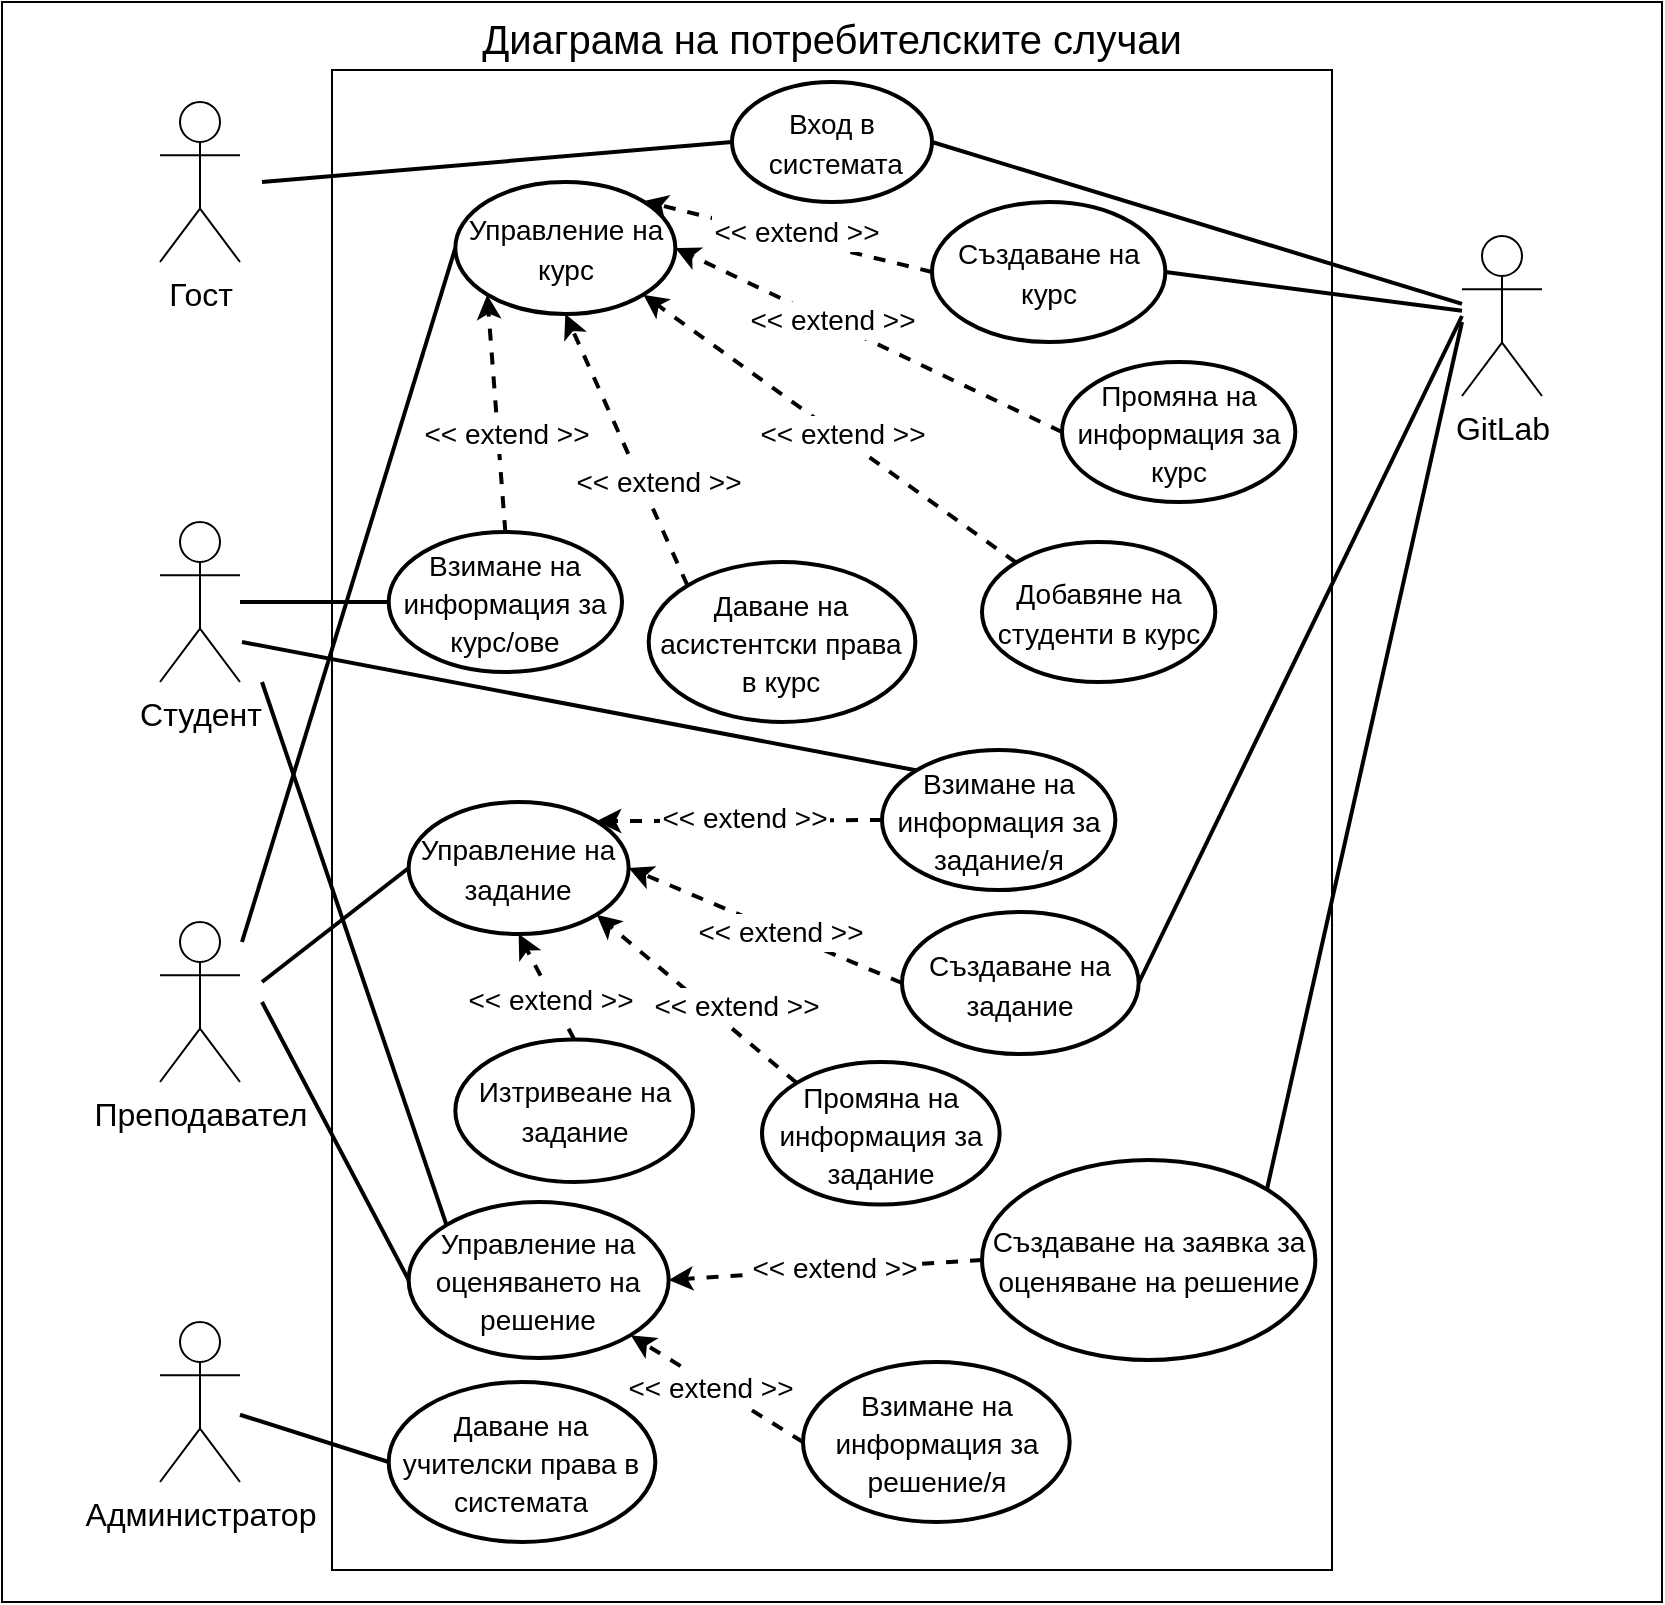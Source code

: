 <mxfile>
    <diagram id="EQRYSYXO0xNeM6f2s0Rq" name="Page-1">
        <mxGraphModel dx="698" dy="782" grid="1" gridSize="10" guides="1" tooltips="1" connect="1" arrows="1" fold="1" page="1" pageScale="1" pageWidth="850" pageHeight="1100" math="0" shadow="0">
            <root>
                <mxCell id="0"/>
                <mxCell id="1" parent="0"/>
                <mxCell id="2" value="&lt;font color=&quot;#000000&quot; style=&quot;font-size: 20px&quot;&gt;Диаграма на потребителските случаи&lt;/font&gt;" style="whiteSpace=wrap;html=1;fillColor=#FFFFFF;labelPosition=center;verticalLabelPosition=middle;align=center;verticalAlign=top;" parent="1" vertex="1">
                    <mxGeometry x="10" y="60" width="830" height="800" as="geometry"/>
                </mxCell>
                <mxCell id="46" value="" style="whiteSpace=wrap;html=1;labelBackgroundColor=none;labelBorderColor=#FFFFFF;fontSize=12;fontColor=#000000;strokeColor=#000000;fillColor=none;" parent="1" vertex="1">
                    <mxGeometry x="175" y="94" width="500" height="750" as="geometry"/>
                </mxCell>
                <mxCell id="3" value="&lt;font color=&quot;#000000&quot;&gt;&lt;span style=&quot;font-size: 16px&quot;&gt;Гост&lt;/span&gt;&lt;/font&gt;" style="shape=umlActor;verticalLabelPosition=bottom;verticalAlign=top;html=1;outlineConnect=0;strokeColor=#000000;" parent="1" vertex="1">
                    <mxGeometry x="89" y="110" width="40" height="80" as="geometry"/>
                </mxCell>
                <mxCell id="6" value="&lt;font color=&quot;#000000&quot; style=&quot;font-size: 16px&quot;&gt;Администратор&lt;/font&gt;" style="shape=umlActor;verticalLabelPosition=bottom;verticalAlign=top;html=1;outlineConnect=0;strokeColor=#000000;" parent="1" vertex="1">
                    <mxGeometry x="89" y="720" width="40" height="80" as="geometry"/>
                </mxCell>
                <mxCell id="7" value="&lt;font color=&quot;#000000&quot; style=&quot;font-size: 16px&quot;&gt;Преподавател&lt;/font&gt;" style="shape=umlActor;verticalLabelPosition=bottom;verticalAlign=top;html=1;outlineConnect=0;strokeColor=#000000;" parent="1" vertex="1">
                    <mxGeometry x="89" y="520" width="40" height="80" as="geometry"/>
                </mxCell>
                <mxCell id="8" value="&lt;font color=&quot;#000000&quot; style=&quot;font-size: 16px&quot;&gt;Студент&lt;/font&gt;" style="shape=umlActor;verticalLabelPosition=bottom;verticalAlign=top;html=1;outlineConnect=0;strokeColor=#000000;" parent="1" vertex="1">
                    <mxGeometry x="89" y="320" width="40" height="80" as="geometry"/>
                </mxCell>
                <mxCell id="9" value="&lt;font&gt;&lt;font style=&quot;font-size: 14px&quot;&gt;Управление на курс&lt;/font&gt;&lt;br&gt;&lt;/font&gt;" style="strokeWidth=2;html=1;shape=mxgraph.flowchart.start_1;whiteSpace=wrap;labelBackgroundColor=none;fontSize=16;fontColor=#000000;fillColor=none;strokeColor=#000000;" parent="1" vertex="1">
                    <mxGeometry x="236.67" y="150" width="110" height="66" as="geometry"/>
                </mxCell>
                <mxCell id="10" value="&lt;font style=&quot;font-size: 14px&quot;&gt;Създаване на курс&lt;/font&gt;" style="strokeWidth=2;html=1;shape=mxgraph.flowchart.start_1;whiteSpace=wrap;labelBackgroundColor=none;fontSize=16;fontColor=#000000;fillColor=none;strokeColor=#000000;" parent="1" vertex="1">
                    <mxGeometry x="475" y="160" width="116.67" height="70" as="geometry"/>
                </mxCell>
                <mxCell id="11" value="&lt;font style=&quot;font-size: 14px&quot;&gt;Взимане на информация за курс/ове&lt;/font&gt;" style="strokeWidth=2;html=1;shape=mxgraph.flowchart.start_1;whiteSpace=wrap;labelBackgroundColor=none;fontSize=16;fontColor=#000000;fillColor=none;strokeColor=#000000;" parent="1" vertex="1">
                    <mxGeometry x="203.34" y="325" width="116.67" height="70" as="geometry"/>
                </mxCell>
                <mxCell id="12" value="&lt;font style=&quot;font-size: 14px&quot;&gt;Промяна на информация за курс&lt;/font&gt;" style="strokeWidth=2;html=1;shape=mxgraph.flowchart.start_1;whiteSpace=wrap;labelBackgroundColor=none;fontSize=16;fontColor=#000000;fillColor=none;strokeColor=#000000;" parent="1" vertex="1">
                    <mxGeometry x="540" y="240" width="116.67" height="70" as="geometry"/>
                </mxCell>
                <mxCell id="13" value="" style="endArrow=classic;html=1;fontSize=12;fontColor=#000000;exitX=0;exitY=0.5;exitDx=0;exitDy=0;exitPerimeter=0;entryX=0.855;entryY=0.145;entryDx=0;entryDy=0;entryPerimeter=0;strokeColor=#000000;strokeWidth=2;dashed=1;labelBorderColor=none;" parent="1" source="10" target="9" edge="1">
                    <mxGeometry width="50" height="50" relative="1" as="geometry">
                        <mxPoint x="450" y="450" as="sourcePoint"/>
                        <mxPoint x="400" y="500" as="targetPoint"/>
                    </mxGeometry>
                </mxCell>
                <mxCell id="16" value="&lt;span style=&quot;background-color: rgb(255 , 255 , 255)&quot;&gt;&lt;font style=&quot;font-size: 14px&quot;&gt;&amp;lt;&amp;lt; extend &amp;gt;&amp;gt;&lt;/font&gt;&lt;/span&gt;" style="edgeLabel;html=1;align=center;verticalAlign=middle;resizable=0;points=[];fontSize=12;fontColor=#000000;labelBorderColor=#FFFFFF;" parent="13" vertex="1" connectable="0">
                    <mxGeometry x="0.222" relative="1" as="geometry">
                        <mxPoint x="20" y="1" as="offset"/>
                    </mxGeometry>
                </mxCell>
                <mxCell id="19" value="" style="endArrow=classic;html=1;fontSize=12;fontColor=#000000;exitX=0;exitY=0.5;exitDx=0;exitDy=0;exitPerimeter=0;entryX=1;entryY=0.5;entryDx=0;entryDy=0;entryPerimeter=0;strokeColor=#000000;strokeWidth=2;dashed=1;labelBorderColor=none;" parent="1" source="12" target="9" edge="1">
                    <mxGeometry width="50" height="50" relative="1" as="geometry">
                        <mxPoint x="440" y="370" as="sourcePoint"/>
                        <mxPoint x="330" y="350" as="targetPoint"/>
                    </mxGeometry>
                </mxCell>
                <mxCell id="20" value="&lt;span style=&quot;background-color: rgb(255 , 255 , 255)&quot;&gt;&lt;font style=&quot;font-size: 14px&quot;&gt;&amp;lt;&amp;lt; extend &amp;gt;&amp;gt;&lt;/font&gt;&lt;/span&gt;" style="edgeLabel;html=1;align=center;verticalAlign=middle;resizable=0;points=[];fontSize=12;fontColor=#000000;labelBorderColor=#FFFFFF;" parent="19" vertex="1" connectable="0">
                    <mxGeometry x="0.222" relative="1" as="geometry">
                        <mxPoint x="3" as="offset"/>
                    </mxGeometry>
                </mxCell>
                <mxCell id="21" value="&lt;font&gt;&lt;font style=&quot;font-size: 14px&quot;&gt;Управление на задание&lt;/font&gt;&lt;br&gt;&lt;/font&gt;" style="strokeWidth=2;html=1;shape=mxgraph.flowchart.start_1;whiteSpace=wrap;labelBackgroundColor=none;fontSize=16;fontColor=#000000;fillColor=none;strokeColor=#000000;" parent="1" vertex="1">
                    <mxGeometry x="213.33" y="460" width="110" height="66" as="geometry"/>
                </mxCell>
                <mxCell id="22" value="&lt;font style=&quot;font-size: 14px&quot;&gt;Създаване на задание&lt;/font&gt;" style="strokeWidth=2;html=1;shape=mxgraph.flowchart.start_1;whiteSpace=wrap;labelBackgroundColor=none;fontSize=16;fontColor=#000000;fillColor=none;strokeColor=#000000;" parent="1" vertex="1">
                    <mxGeometry x="460" y="515" width="118.33" height="71" as="geometry"/>
                </mxCell>
                <mxCell id="23" value="&lt;font style=&quot;font-size: 14px&quot;&gt;Взимане на информация за задание/я&lt;/font&gt;" style="strokeWidth=2;html=1;shape=mxgraph.flowchart.start_1;whiteSpace=wrap;labelBackgroundColor=none;fontSize=16;fontColor=#000000;fillColor=none;strokeColor=#000000;" parent="1" vertex="1">
                    <mxGeometry x="450" y="434" width="116.67" height="70" as="geometry"/>
                </mxCell>
                <mxCell id="24" value="&lt;font style=&quot;font-size: 14px&quot;&gt;Промяна на информация за задание&lt;/font&gt;" style="strokeWidth=2;html=1;shape=mxgraph.flowchart.start_1;whiteSpace=wrap;labelBackgroundColor=none;fontSize=16;fontColor=#000000;fillColor=none;strokeColor=#000000;" parent="1" vertex="1">
                    <mxGeometry x="390" y="590" width="118.83" height="71.3" as="geometry"/>
                </mxCell>
                <mxCell id="25" value="" style="endArrow=classic;html=1;fontSize=12;fontColor=#000000;exitX=0;exitY=0.5;exitDx=0;exitDy=0;exitPerimeter=0;entryX=1;entryY=0.5;entryDx=0;entryDy=0;entryPerimeter=0;strokeColor=#000000;strokeWidth=2;dashed=1;labelBorderColor=none;" parent="1" source="22" target="21" edge="1">
                    <mxGeometry width="50" height="50" relative="1" as="geometry">
                        <mxPoint x="460" y="660" as="sourcePoint"/>
                        <mxPoint x="410" y="710" as="targetPoint"/>
                    </mxGeometry>
                </mxCell>
                <mxCell id="26" value="&lt;span style=&quot;background-color: rgb(255 , 255 , 255)&quot;&gt;&lt;font style=&quot;font-size: 14px&quot;&gt;&amp;lt;&amp;lt; extend &amp;gt;&amp;gt;&lt;/font&gt;&lt;/span&gt;" style="edgeLabel;html=1;align=center;verticalAlign=middle;resizable=0;points=[];fontSize=12;fontColor=#000000;labelBorderColor=#FFFFFF;" parent="25" vertex="1" connectable="0">
                    <mxGeometry x="0.222" relative="1" as="geometry">
                        <mxPoint x="22" y="9" as="offset"/>
                    </mxGeometry>
                </mxCell>
                <mxCell id="27" value="" style="endArrow=classic;html=1;fontSize=12;fontColor=#000000;exitX=0;exitY=0.5;exitDx=0;exitDy=0;exitPerimeter=0;entryX=0.855;entryY=0.145;entryDx=0;entryDy=0;entryPerimeter=0;strokeColor=#000000;strokeWidth=2;dashed=1;labelBorderColor=none;" parent="1" source="23" target="21" edge="1">
                    <mxGeometry width="50" height="50" relative="1" as="geometry">
                        <mxPoint x="434.5" y="611.3" as="sourcePoint"/>
                        <mxPoint x="330.0" y="640" as="targetPoint"/>
                    </mxGeometry>
                </mxCell>
                <mxCell id="28" value="&lt;span style=&quot;background-color: rgb(255 , 255 , 255)&quot;&gt;&lt;font style=&quot;font-size: 14px&quot;&gt;&amp;lt;&amp;lt; extend &amp;gt;&amp;gt;&lt;/font&gt;&lt;/span&gt;" style="edgeLabel;html=1;align=center;verticalAlign=middle;resizable=0;points=[];fontSize=12;fontColor=#000000;labelBorderColor=#FFFFFF;" parent="27" vertex="1" connectable="0">
                    <mxGeometry x="0.222" relative="1" as="geometry">
                        <mxPoint x="18" y="-2" as="offset"/>
                    </mxGeometry>
                </mxCell>
                <mxCell id="29" value="" style="endArrow=classic;html=1;fontSize=12;fontColor=#000000;exitX=0.145;exitY=0.145;exitDx=0;exitDy=0;exitPerimeter=0;entryX=0.855;entryY=0.855;entryDx=0;entryDy=0;entryPerimeter=0;strokeColor=#000000;strokeWidth=2;dashed=1;labelBorderColor=none;" parent="1" source="24" target="21" edge="1">
                    <mxGeometry width="50" height="50" relative="1" as="geometry">
                        <mxPoint x="450" y="580" as="sourcePoint"/>
                        <mxPoint x="340" y="560" as="targetPoint"/>
                    </mxGeometry>
                </mxCell>
                <mxCell id="30" value="&lt;span style=&quot;background-color: rgb(255 , 255 , 255)&quot;&gt;&lt;font style=&quot;font-size: 14px&quot;&gt;&amp;lt;&amp;lt; extend &amp;gt;&amp;gt;&lt;/font&gt;&lt;/span&gt;" style="edgeLabel;html=1;align=center;verticalAlign=middle;resizable=0;points=[];fontSize=12;fontColor=#000000;labelBorderColor=#FFFFFF;" parent="29" vertex="1" connectable="0">
                    <mxGeometry x="0.222" relative="1" as="geometry">
                        <mxPoint x="30" y="13" as="offset"/>
                    </mxGeometry>
                </mxCell>
                <mxCell id="31" value="&lt;font style=&quot;font-size: 14px&quot;&gt;Изтривеане на задание&lt;/font&gt;" style="strokeWidth=2;html=1;shape=mxgraph.flowchart.start_1;whiteSpace=wrap;labelBackgroundColor=none;fontSize=16;fontColor=#000000;fillColor=none;strokeColor=#000000;" parent="1" vertex="1">
                    <mxGeometry x="236.67" y="578.7" width="118.83" height="71.3" as="geometry"/>
                </mxCell>
                <mxCell id="32" value="" style="endArrow=classic;html=1;fontSize=12;fontColor=#000000;exitX=0.5;exitY=0;exitDx=0;exitDy=0;exitPerimeter=0;entryX=0.5;entryY=1;entryDx=0;entryDy=0;entryPerimeter=0;strokeColor=#000000;strokeWidth=2;dashed=1;labelBorderColor=none;" parent="1" source="31" target="21" edge="1">
                    <mxGeometry width="50" height="50" relative="1" as="geometry">
                        <mxPoint x="394.5" y="648.7" as="sourcePoint"/>
                        <mxPoint x="300.0" y="600" as="targetPoint"/>
                    </mxGeometry>
                </mxCell>
                <mxCell id="33" value="&lt;span style=&quot;background-color: rgb(255 , 255 , 255)&quot;&gt;&lt;font style=&quot;font-size: 14px&quot;&gt;&amp;lt;&amp;lt; extend &amp;gt;&amp;gt;&lt;/font&gt;&lt;/span&gt;" style="edgeLabel;html=1;align=center;verticalAlign=middle;resizable=0;points=[];fontSize=12;fontColor=#000000;labelBorderColor=#FFFFFF;" parent="32" vertex="1" connectable="0">
                    <mxGeometry x="0.222" relative="1" as="geometry">
                        <mxPoint x="5" y="12" as="offset"/>
                    </mxGeometry>
                </mxCell>
                <mxCell id="34" value="&lt;font color=&quot;#000000&quot;&gt;&lt;span style=&quot;font-size: 16px&quot;&gt;GitLab&lt;/span&gt;&lt;/font&gt;" style="shape=umlActor;verticalLabelPosition=bottom;verticalAlign=top;html=1;outlineConnect=0;strokeColor=#000000;" parent="1" vertex="1">
                    <mxGeometry x="740" y="177" width="40" height="80" as="geometry"/>
                </mxCell>
                <mxCell id="35" value="&lt;font&gt;&lt;font style=&quot;font-size: 14px&quot;&gt;Управление на оценяването на решение&lt;/font&gt;&lt;br&gt;&lt;/font&gt;" style="strokeWidth=2;html=1;shape=mxgraph.flowchart.start_1;whiteSpace=wrap;labelBackgroundColor=none;fontSize=16;fontColor=#000000;fillColor=none;strokeColor=#000000;" parent="1" vertex="1">
                    <mxGeometry x="213.33" y="660" width="130" height="78" as="geometry"/>
                </mxCell>
                <mxCell id="36" value="&lt;font style=&quot;font-size: 14px&quot;&gt;Създаване на заявка за оценяване на решение&lt;/font&gt;" style="strokeWidth=2;html=1;shape=mxgraph.flowchart.start_1;whiteSpace=wrap;labelBackgroundColor=none;fontSize=16;fontColor=#000000;fillColor=none;strokeColor=#000000;" parent="1" vertex="1">
                    <mxGeometry x="500" y="639" width="166.67" height="100" as="geometry"/>
                </mxCell>
                <mxCell id="37" value="" style="endArrow=classic;html=1;fontSize=12;fontColor=#000000;exitX=0;exitY=0.5;exitDx=0;exitDy=0;exitPerimeter=0;entryX=1;entryY=0.5;entryDx=0;entryDy=0;entryPerimeter=0;strokeColor=#000000;strokeWidth=2;dashed=1;labelBorderColor=none;" parent="1" source="36" target="35" edge="1">
                    <mxGeometry width="50" height="50" relative="1" as="geometry">
                        <mxPoint x="480" y="900" as="sourcePoint"/>
                        <mxPoint x="325.5" y="738.7" as="targetPoint"/>
                    </mxGeometry>
                </mxCell>
                <mxCell id="38" value="&lt;span style=&quot;background-color: rgb(255 , 255 , 255)&quot;&gt;&lt;font style=&quot;font-size: 14px&quot;&gt;&amp;lt;&amp;lt; extend &amp;gt;&amp;gt;&lt;/font&gt;&lt;/span&gt;" style="edgeLabel;html=1;align=center;verticalAlign=middle;resizable=0;points=[];fontSize=12;fontColor=#000000;labelBorderColor=#FFFFFF;" parent="37" vertex="1" connectable="0">
                    <mxGeometry x="0.222" relative="1" as="geometry">
                        <mxPoint x="22" y="-2" as="offset"/>
                    </mxGeometry>
                </mxCell>
                <mxCell id="39" value="&lt;font style=&quot;font-size: 14px&quot;&gt;Взимане на информация за решение/я&lt;/font&gt;" style="strokeWidth=2;html=1;shape=mxgraph.flowchart.start_1;whiteSpace=wrap;labelBackgroundColor=none;fontSize=16;fontColor=#000000;fillColor=none;strokeColor=#000000;" parent="1" vertex="1">
                    <mxGeometry x="410.5" y="740" width="133.33" height="80" as="geometry"/>
                </mxCell>
                <mxCell id="40" value="" style="endArrow=classic;html=1;fontSize=12;fontColor=#000000;exitX=0;exitY=0.5;exitDx=0;exitDy=0;exitPerimeter=0;entryX=0.855;entryY=0.855;entryDx=0;entryDy=0;entryPerimeter=0;strokeColor=#000000;strokeWidth=2;dashed=1;labelBorderColor=none;" parent="1" source="39" target="35" edge="1">
                    <mxGeometry width="50" height="50" relative="1" as="geometry">
                        <mxPoint x="480" y="980" as="sourcePoint"/>
                        <mxPoint x="325.5" y="781.3" as="targetPoint"/>
                    </mxGeometry>
                </mxCell>
                <mxCell id="41" value="&lt;span style=&quot;background-color: rgb(255 , 255 , 255)&quot;&gt;&lt;font style=&quot;font-size: 14px&quot;&gt;&amp;lt;&amp;lt; extend &amp;gt;&amp;gt;&lt;/font&gt;&lt;/span&gt;" style="edgeLabel;html=1;align=center;verticalAlign=middle;resizable=0;points=[];fontSize=12;fontColor=#000000;labelBorderColor=#FFFFFF;" parent="40" vertex="1" connectable="0">
                    <mxGeometry x="0.222" relative="1" as="geometry">
                        <mxPoint x="6" y="5" as="offset"/>
                    </mxGeometry>
                </mxCell>
                <mxCell id="42" value="&lt;font style=&quot;font-size: 14px&quot;&gt;Вход в&lt;br&gt;&amp;nbsp;системата&lt;br&gt;&lt;/font&gt;" style="strokeWidth=2;html=1;shape=mxgraph.flowchart.start_1;whiteSpace=wrap;labelBackgroundColor=none;fontSize=16;fontColor=#000000;fillColor=none;strokeColor=#000000;" parent="1" vertex="1">
                    <mxGeometry x="375" y="100" width="100" height="60" as="geometry"/>
                </mxCell>
                <mxCell id="44" value="" style="endArrow=none;html=1;labelBorderColor=none;fontSize=12;fontColor=#000000;strokeColor=#000000;strokeWidth=2;entryX=0;entryY=0.5;entryDx=0;entryDy=0;entryPerimeter=0;" parent="1" target="42" edge="1">
                    <mxGeometry width="50" height="50" relative="1" as="geometry">
                        <mxPoint x="140" y="150" as="sourcePoint"/>
                        <mxPoint x="260" y="320" as="targetPoint"/>
                    </mxGeometry>
                </mxCell>
                <mxCell id="45" value="" style="endArrow=none;html=1;labelBorderColor=none;fontSize=12;fontColor=#000000;strokeColor=#000000;strokeWidth=2;exitX=1;exitY=0.5;exitDx=0;exitDy=0;exitPerimeter=0;" parent="1" source="42" target="34" edge="1">
                    <mxGeometry width="50" height="50" relative="1" as="geometry">
                        <mxPoint x="220.0" y="166.667" as="sourcePoint"/>
                        <mxPoint x="730" y="170" as="targetPoint"/>
                    </mxGeometry>
                </mxCell>
                <mxCell id="50" value="" style="endArrow=none;html=1;labelBorderColor=none;fontSize=12;fontColor=#000000;strokeColor=#000000;strokeWidth=2;entryX=0;entryY=0.5;entryDx=0;entryDy=0;entryPerimeter=0;" parent="1" target="9" edge="1">
                    <mxGeometry width="50" height="50" relative="1" as="geometry">
                        <mxPoint x="130" y="530" as="sourcePoint"/>
                        <mxPoint x="295.0" y="430" as="targetPoint"/>
                    </mxGeometry>
                </mxCell>
                <mxCell id="51" value="" style="endArrow=none;html=1;labelBorderColor=none;fontSize=12;fontColor=#000000;strokeColor=#000000;strokeWidth=2;entryX=0;entryY=0.5;entryDx=0;entryDy=0;entryPerimeter=0;" parent="1" target="21" edge="1">
                    <mxGeometry width="50" height="50" relative="1" as="geometry">
                        <mxPoint x="140" y="550" as="sourcePoint"/>
                        <mxPoint x="270.0" y="310" as="targetPoint"/>
                    </mxGeometry>
                </mxCell>
                <mxCell id="52" value="" style="endArrow=none;html=1;labelBorderColor=none;fontSize=12;fontColor=#000000;strokeColor=#000000;strokeWidth=2;entryX=0;entryY=0.5;entryDx=0;entryDy=0;entryPerimeter=0;" parent="1" source="8" target="11" edge="1">
                    <mxGeometry width="50" height="50" relative="1" as="geometry">
                        <mxPoint x="160.0" y="540" as="sourcePoint"/>
                        <mxPoint x="270.0" y="310" as="targetPoint"/>
                    </mxGeometry>
                </mxCell>
                <mxCell id="55" value="" style="endArrow=none;html=1;labelBorderColor=none;fontSize=12;fontColor=#000000;strokeColor=#000000;strokeWidth=2;entryX=0.145;entryY=0.145;entryDx=0;entryDy=0;entryPerimeter=0;" parent="1" target="23" edge="1">
                    <mxGeometry width="50" height="50" relative="1" as="geometry">
                        <mxPoint x="130" y="380" as="sourcePoint"/>
                        <mxPoint x="370.0" y="400" as="targetPoint"/>
                    </mxGeometry>
                </mxCell>
                <mxCell id="56" value="" style="endArrow=none;html=1;labelBorderColor=none;fontSize=12;fontColor=#000000;strokeColor=#000000;strokeWidth=2;entryX=0.145;entryY=0.145;entryDx=0;entryDy=0;entryPerimeter=0;" parent="1" target="35" edge="1">
                    <mxGeometry width="50" height="50" relative="1" as="geometry">
                        <mxPoint x="140" y="400" as="sourcePoint"/>
                        <mxPoint x="468.577" y="370.15" as="targetPoint"/>
                    </mxGeometry>
                </mxCell>
                <mxCell id="57" value="" style="endArrow=none;html=1;labelBorderColor=none;fontSize=12;fontColor=#000000;strokeColor=#000000;strokeWidth=2;entryX=0;entryY=0.5;entryDx=0;entryDy=0;entryPerimeter=0;" parent="1" target="35" edge="1">
                    <mxGeometry width="50" height="50" relative="1" as="geometry">
                        <mxPoint x="140" y="560" as="sourcePoint"/>
                        <mxPoint x="250.0" y="440" as="targetPoint"/>
                    </mxGeometry>
                </mxCell>
                <mxCell id="58" value="&lt;font&gt;&lt;font style=&quot;font-size: 14px&quot;&gt;Даване на асистентски права в курс&lt;/font&gt;&lt;br&gt;&lt;/font&gt;" style="strokeWidth=2;html=1;shape=mxgraph.flowchart.start_1;whiteSpace=wrap;labelBackgroundColor=none;fontSize=16;fontColor=#000000;fillColor=none;strokeColor=#000000;" parent="1" vertex="1">
                    <mxGeometry x="333.34" y="340" width="133.33" height="80" as="geometry"/>
                </mxCell>
                <mxCell id="60" value="&lt;font&gt;&lt;font style=&quot;font-size: 14px&quot;&gt;Даване на учителски права в системата&lt;/font&gt;&lt;br&gt;&lt;/font&gt;" style="strokeWidth=2;html=1;shape=mxgraph.flowchart.start_1;whiteSpace=wrap;labelBackgroundColor=none;fontSize=16;fontColor=#000000;fillColor=none;strokeColor=#000000;" parent="1" vertex="1">
                    <mxGeometry x="203.34" y="750" width="133.33" height="80" as="geometry"/>
                </mxCell>
                <mxCell id="61" value="" style="endArrow=none;html=1;labelBorderColor=none;fontSize=12;fontColor=#000000;strokeColor=#000000;strokeWidth=2;entryX=0;entryY=0.5;entryDx=0;entryDy=0;entryPerimeter=0;" parent="1" source="6" target="60" edge="1">
                    <mxGeometry width="50" height="50" relative="1" as="geometry">
                        <mxPoint x="150.0" y="590" as="sourcePoint"/>
                        <mxPoint x="247.4" y="690.44" as="targetPoint"/>
                    </mxGeometry>
                </mxCell>
                <mxCell id="62" value="" style="endArrow=none;html=1;labelBorderColor=none;fontSize=12;fontColor=#000000;strokeColor=#000000;strokeWidth=2;exitX=1;exitY=0.5;exitDx=0;exitDy=0;exitPerimeter=0;" parent="1" source="10" target="34" edge="1">
                    <mxGeometry width="50" height="50" relative="1" as="geometry">
                        <mxPoint x="485.0" y="150" as="sourcePoint"/>
                        <mxPoint x="720" y="159.216" as="targetPoint"/>
                    </mxGeometry>
                </mxCell>
                <mxCell id="63" value="" style="endArrow=none;html=1;labelBorderColor=none;fontSize=12;fontColor=#000000;strokeColor=#000000;strokeWidth=2;exitX=1;exitY=0.5;exitDx=0;exitDy=0;exitPerimeter=0;" parent="1" source="22" edge="1">
                    <mxGeometry width="50" height="50" relative="1" as="geometry">
                        <mxPoint x="601.67" y="215" as="sourcePoint"/>
                        <mxPoint x="740" y="217" as="targetPoint"/>
                    </mxGeometry>
                </mxCell>
                <mxCell id="65" value="" style="endArrow=classic;html=1;fontSize=12;fontColor=#000000;exitX=0.145;exitY=0.145;exitDx=0;exitDy=0;exitPerimeter=0;entryX=0.5;entryY=1;entryDx=0;entryDy=0;entryPerimeter=0;strokeColor=#000000;strokeWidth=2;dashed=1;labelBorderColor=none;" parent="1" source="58" target="9" edge="1">
                    <mxGeometry width="50" height="50" relative="1" as="geometry">
                        <mxPoint x="550" y="285" as="sourcePoint"/>
                        <mxPoint x="360.0" y="227" as="targetPoint"/>
                    </mxGeometry>
                </mxCell>
                <mxCell id="66" value="&lt;span style=&quot;background-color: rgb(255 , 255 , 255)&quot;&gt;&lt;font style=&quot;font-size: 14px&quot;&gt;&amp;lt;&amp;lt; extend &amp;gt;&amp;gt;&lt;/font&gt;&lt;/span&gt;" style="edgeLabel;html=1;align=center;verticalAlign=middle;resizable=0;points=[];fontSize=12;fontColor=#000000;labelBorderColor=#FFFFFF;" parent="65" vertex="1" connectable="0">
                    <mxGeometry x="0.222" relative="1" as="geometry">
                        <mxPoint x="22" y="31" as="offset"/>
                    </mxGeometry>
                </mxCell>
                <mxCell id="67" value="&lt;font&gt;&lt;font style=&quot;font-size: 14px&quot;&gt;Добавяне на студенти в курс&lt;/font&gt;&lt;br&gt;&lt;/font&gt;" style="strokeWidth=2;html=1;shape=mxgraph.flowchart.start_1;whiteSpace=wrap;labelBackgroundColor=none;fontSize=16;fontColor=#000000;fillColor=none;strokeColor=#000000;" parent="1" vertex="1">
                    <mxGeometry x="500" y="330" width="116.66" height="70" as="geometry"/>
                </mxCell>
                <mxCell id="68" value="" style="endArrow=none;html=1;labelBorderColor=none;fontSize=12;fontColor=#000000;strokeColor=#000000;strokeWidth=2;exitX=0.855;exitY=0.145;exitDx=0;exitDy=0;exitPerimeter=0;" parent="1" source="36" edge="1">
                    <mxGeometry width="50" height="50" relative="1" as="geometry">
                        <mxPoint x="658.33" y="483.2" as="sourcePoint"/>
                        <mxPoint x="740" y="220" as="targetPoint"/>
                    </mxGeometry>
                </mxCell>
                <mxCell id="69" value="" style="endArrow=classic;html=1;fontSize=12;fontColor=#000000;exitX=0.145;exitY=0.145;exitDx=0;exitDy=0;exitPerimeter=0;entryX=0.855;entryY=0.855;entryDx=0;entryDy=0;entryPerimeter=0;strokeColor=#000000;strokeWidth=2;dashed=1;labelBorderColor=none;" parent="1" source="67" target="9" edge="1">
                    <mxGeometry width="50" height="50" relative="1" as="geometry">
                        <mxPoint x="550" y="285" as="sourcePoint"/>
                        <mxPoint x="356.67" y="193" as="targetPoint"/>
                    </mxGeometry>
                </mxCell>
                <mxCell id="70" value="&lt;span style=&quot;background-color: rgb(255 , 255 , 255)&quot;&gt;&lt;font style=&quot;font-size: 14px&quot;&gt;&amp;lt;&amp;lt; extend &amp;gt;&amp;gt;&lt;/font&gt;&lt;/span&gt;" style="edgeLabel;html=1;align=center;verticalAlign=middle;resizable=0;points=[];fontSize=12;fontColor=#000000;labelBorderColor=#FFFFFF;" parent="69" vertex="1" connectable="0">
                    <mxGeometry x="0.222" relative="1" as="geometry">
                        <mxPoint x="27" y="17" as="offset"/>
                    </mxGeometry>
                </mxCell>
                <mxCell id="17" value="" style="endArrow=classic;html=1;fontSize=12;fontColor=#000000;exitX=0.5;exitY=0;exitDx=0;exitDy=0;exitPerimeter=0;strokeColor=#000000;strokeWidth=2;dashed=1;labelBorderColor=none;entryX=0.145;entryY=0.855;entryDx=0;entryDy=0;entryPerimeter=0;" parent="1" source="11" target="9" edge="1">
                    <mxGeometry width="50" height="50" relative="1" as="geometry">
                        <mxPoint x="278" y="290" as="sourcePoint"/>
                        <mxPoint x="320.0" y="430.0" as="targetPoint"/>
                    </mxGeometry>
                </mxCell>
                <mxCell id="18" value="&lt;span style=&quot;background-color: rgb(255 , 255 , 255)&quot;&gt;&lt;font style=&quot;font-size: 14px&quot;&gt;&amp;lt;&amp;lt; extend &amp;gt;&amp;gt;&lt;/font&gt;&lt;/span&gt;" style="edgeLabel;html=1;align=center;verticalAlign=middle;resizable=0;points=[];fontSize=12;fontColor=#000000;labelBorderColor=#FFFFFF;" parent="17" vertex="1" connectable="0">
                    <mxGeometry x="0.222" relative="1" as="geometry">
                        <mxPoint x="6" y="23" as="offset"/>
                    </mxGeometry>
                </mxCell>
            </root>
        </mxGraphModel>
    </diagram>
</mxfile>